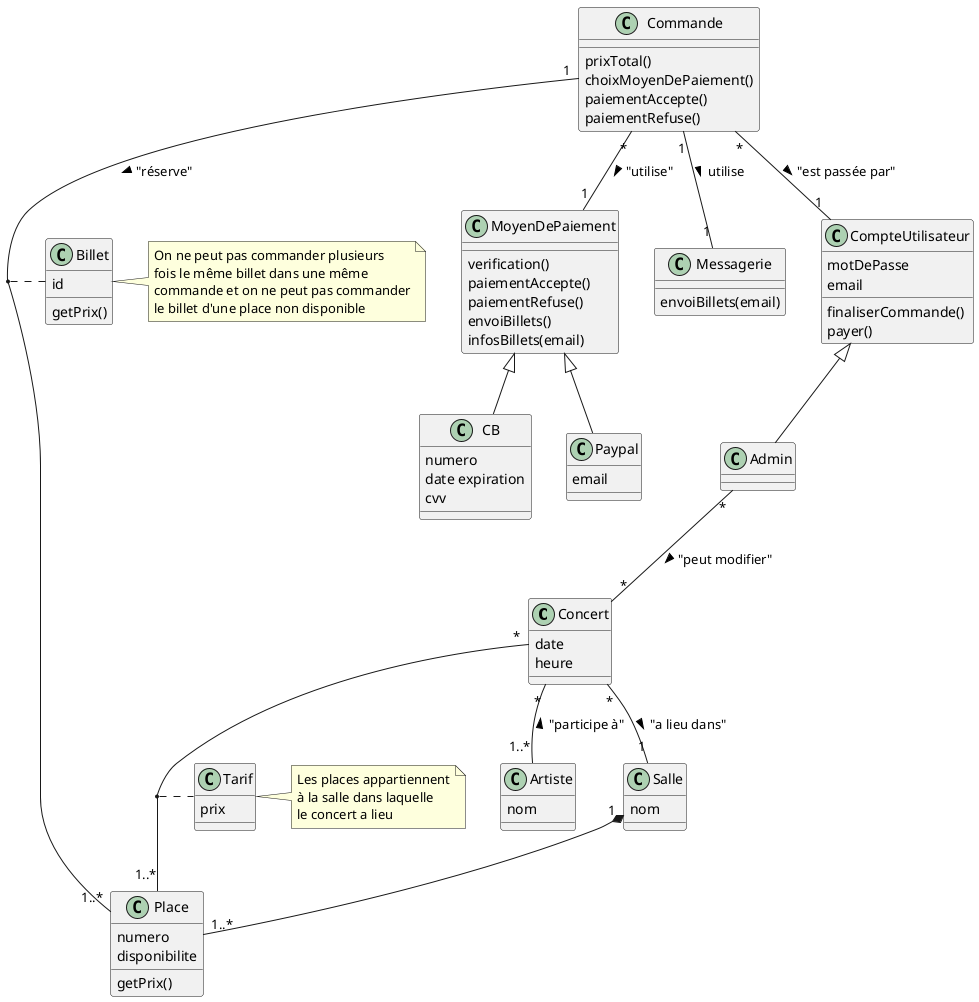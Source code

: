 @startuml
'https://plantuml.com/class-diagram

class Concert {
    date
    heure
}

class Billet {
    id
    getPrix()
}

class Artiste {
    nom
}

class MoyenDePaiement {
    verification()
    paiementAccepte()
    paiementRefuse()
    envoiBillets()
    infosBillets(email)
}

class CB {
    numero
    date expiration
    cvv
}

class Paypal {
email
}

class Messagerie {
    envoiBillets(email)
}

class Admin {

}

class CompteUtilisateur {
    motDePasse
    email
    finaliserCommande()
    payer()
}

'La capacité de la salle est déduite du nombre de places
class Salle {
    nom
}

class Place {
    numero
    disponibilite
    getPrix()
}

class Commande {
    prixTotal()
    choixMoyenDePaiement()
    paiementAccepte()
    paiementRefuse()
}

class Tarif {
    prix
}


Concert "*" -- "1" Salle : "a lieu dans" >
Concert "*" -- "1..*" Artiste : "participe à" <
Salle "1" *-- "1..*" Place
Commande "1" -- "1" Messagerie : utilise >
MoyenDePaiement <|-- CB
MoyenDePaiement <|-- Paypal
Commande "*" -- "1" MoyenDePaiement : "utilise" >
Commande "*" -- "1" CompteUtilisateur : "est passée par" >
Concert  "*" -- "1..*" Place
(Concert, Place) "1" .. "1..*" Tarif

CompteUtilisateur <|-- Admin
Admin "*" -- "*" Concert : "peut modifier" >
Commande "1" -- "1..*" Place : "réserve" >
(Commande, Place) .. Billet

note right of Tarif
    Les places appartiennent
    à la salle dans laquelle
    le concert a lieu
end note

note right of Billet
    On ne peut pas commander plusieurs
    fois le même billet dans une même
    commande et on ne peut pas commander
    le billet d'une place non disponible
end note

@enduml